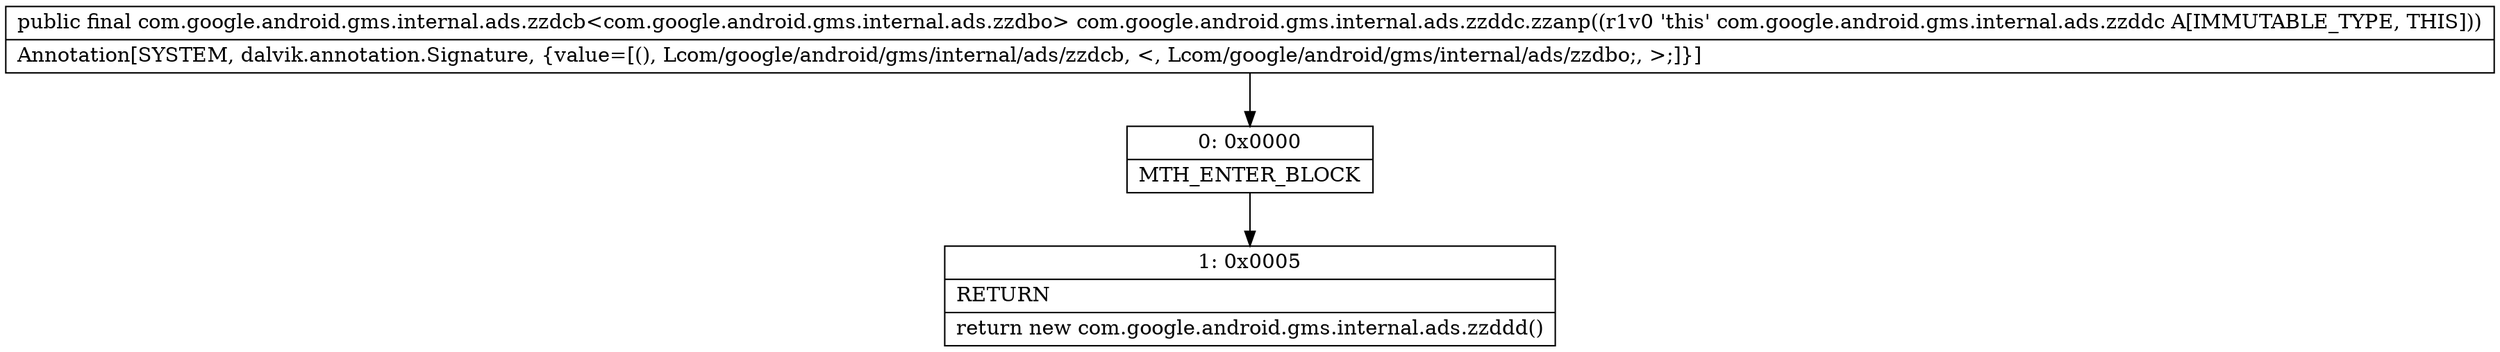 digraph "CFG forcom.google.android.gms.internal.ads.zzddc.zzanp()Lcom\/google\/android\/gms\/internal\/ads\/zzdcb;" {
Node_0 [shape=record,label="{0\:\ 0x0000|MTH_ENTER_BLOCK\l}"];
Node_1 [shape=record,label="{1\:\ 0x0005|RETURN\l|return new com.google.android.gms.internal.ads.zzddd()\l}"];
MethodNode[shape=record,label="{public final com.google.android.gms.internal.ads.zzdcb\<com.google.android.gms.internal.ads.zzdbo\> com.google.android.gms.internal.ads.zzddc.zzanp((r1v0 'this' com.google.android.gms.internal.ads.zzddc A[IMMUTABLE_TYPE, THIS]))  | Annotation[SYSTEM, dalvik.annotation.Signature, \{value=[(), Lcom\/google\/android\/gms\/internal\/ads\/zzdcb, \<, Lcom\/google\/android\/gms\/internal\/ads\/zzdbo;, \>;]\}]\l}"];
MethodNode -> Node_0;
Node_0 -> Node_1;
}

